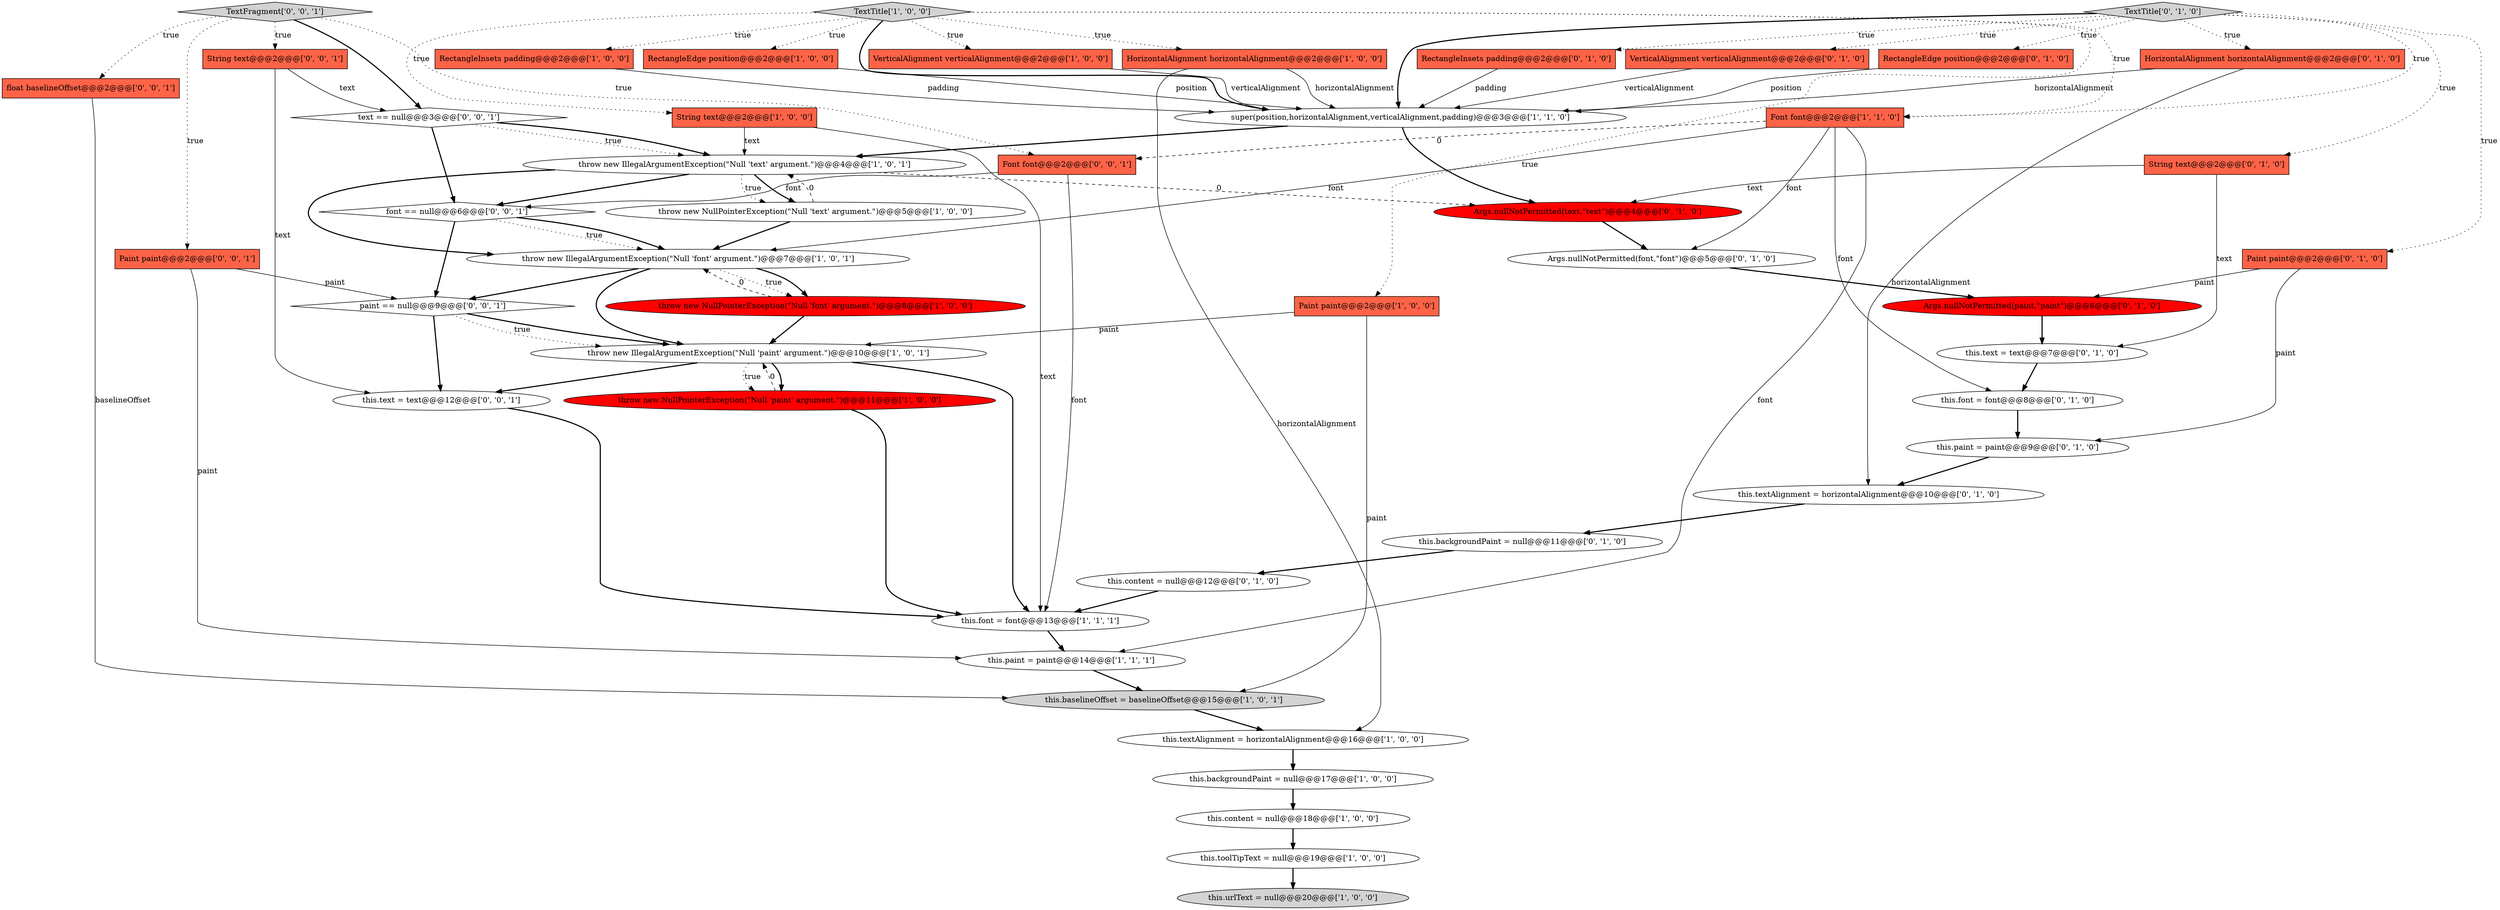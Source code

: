 digraph {
7 [style = filled, label = "TextTitle['1', '0', '0']", fillcolor = lightgray, shape = diamond image = "AAA0AAABBB1BBB"];
24 [style = filled, label = "HorizontalAlignment horizontalAlignment@@@2@@@['0', '1', '0']", fillcolor = tomato, shape = box image = "AAA0AAABBB2BBB"];
15 [style = filled, label = "throw new IllegalArgumentException(\"Null 'text' argument.\")@@@4@@@['1', '0', '1']", fillcolor = white, shape = ellipse image = "AAA0AAABBB1BBB"];
31 [style = filled, label = "RectangleInsets padding@@@2@@@['0', '1', '0']", fillcolor = tomato, shape = box image = "AAA0AAABBB2BBB"];
47 [style = filled, label = "Font font@@@2@@@['0', '0', '1']", fillcolor = tomato, shape = box image = "AAA0AAABBB3BBB"];
34 [style = filled, label = "this.textAlignment = horizontalAlignment@@@10@@@['0', '1', '0']", fillcolor = white, shape = ellipse image = "AAA0AAABBB2BBB"];
27 [style = filled, label = "this.paint = paint@@@9@@@['0', '1', '0']", fillcolor = white, shape = ellipse image = "AAA0AAABBB2BBB"];
18 [style = filled, label = "Font font@@@2@@@['1', '1', '0']", fillcolor = tomato, shape = box image = "AAA0AAABBB1BBB"];
19 [style = filled, label = "throw new IllegalArgumentException(\"Null 'paint' argument.\")@@@10@@@['1', '0', '1']", fillcolor = white, shape = ellipse image = "AAA0AAABBB1BBB"];
44 [style = filled, label = "font == null@@@6@@@['0', '0', '1']", fillcolor = white, shape = diamond image = "AAA0AAABBB3BBB"];
42 [style = filled, label = "Paint paint@@@2@@@['0', '0', '1']", fillcolor = tomato, shape = box image = "AAA0AAABBB3BBB"];
21 [style = filled, label = "this.baselineOffset = baselineOffset@@@15@@@['1', '0', '1']", fillcolor = lightgray, shape = ellipse image = "AAA0AAABBB1BBB"];
4 [style = filled, label = "this.toolTipText = null@@@19@@@['1', '0', '0']", fillcolor = white, shape = ellipse image = "AAA0AAABBB1BBB"];
16 [style = filled, label = "this.backgroundPaint = null@@@17@@@['1', '0', '0']", fillcolor = white, shape = ellipse image = "AAA0AAABBB1BBB"];
9 [style = filled, label = "HorizontalAlignment horizontalAlignment@@@2@@@['1', '0', '0']", fillcolor = tomato, shape = box image = "AAA0AAABBB1BBB"];
32 [style = filled, label = "Args.nullNotPermitted(text,\"text\")@@@4@@@['0', '1', '0']", fillcolor = red, shape = ellipse image = "AAA1AAABBB2BBB"];
3 [style = filled, label = "throw new NullPointerException(\"Null 'paint' argument.\")@@@11@@@['1', '0', '0']", fillcolor = red, shape = ellipse image = "AAA1AAABBB1BBB"];
41 [style = filled, label = "TextFragment['0', '0', '1']", fillcolor = lightgray, shape = diamond image = "AAA0AAABBB3BBB"];
45 [style = filled, label = "float baselineOffset@@@2@@@['0', '0', '1']", fillcolor = tomato, shape = box image = "AAA0AAABBB3BBB"];
26 [style = filled, label = "Paint paint@@@2@@@['0', '1', '0']", fillcolor = tomato, shape = box image = "AAA0AAABBB2BBB"];
11 [style = filled, label = "this.font = font@@@13@@@['1', '1', '1']", fillcolor = white, shape = ellipse image = "AAA0AAABBB1BBB"];
36 [style = filled, label = "Args.nullNotPermitted(paint,\"paint\")@@@6@@@['0', '1', '0']", fillcolor = red, shape = ellipse image = "AAA1AAABBB2BBB"];
22 [style = filled, label = "this.textAlignment = horizontalAlignment@@@16@@@['1', '0', '0']", fillcolor = white, shape = ellipse image = "AAA0AAABBB1BBB"];
29 [style = filled, label = "RectangleEdge position@@@2@@@['0', '1', '0']", fillcolor = tomato, shape = box image = "AAA0AAABBB2BBB"];
37 [style = filled, label = "Args.nullNotPermitted(font,\"font\")@@@5@@@['0', '1', '0']", fillcolor = white, shape = ellipse image = "AAA0AAABBB2BBB"];
39 [style = filled, label = "paint == null@@@9@@@['0', '0', '1']", fillcolor = white, shape = diamond image = "AAA0AAABBB3BBB"];
38 [style = filled, label = "this.backgroundPaint = null@@@11@@@['0', '1', '0']", fillcolor = white, shape = ellipse image = "AAA0AAABBB2BBB"];
46 [style = filled, label = "this.text = text@@@12@@@['0', '0', '1']", fillcolor = white, shape = ellipse image = "AAA0AAABBB3BBB"];
12 [style = filled, label = "Paint paint@@@2@@@['1', '0', '0']", fillcolor = tomato, shape = box image = "AAA0AAABBB1BBB"];
5 [style = filled, label = "throw new IllegalArgumentException(\"Null 'font' argument.\")@@@7@@@['1', '0', '1']", fillcolor = white, shape = ellipse image = "AAA0AAABBB1BBB"];
6 [style = filled, label = "this.urlText = null@@@20@@@['1', '0', '0']", fillcolor = lightgray, shape = ellipse image = "AAA0AAABBB1BBB"];
25 [style = filled, label = "this.text = text@@@7@@@['0', '1', '0']", fillcolor = white, shape = ellipse image = "AAA0AAABBB2BBB"];
17 [style = filled, label = "VerticalAlignment verticalAlignment@@@2@@@['1', '0', '0']", fillcolor = tomato, shape = box image = "AAA0AAABBB1BBB"];
30 [style = filled, label = "VerticalAlignment verticalAlignment@@@2@@@['0', '1', '0']", fillcolor = tomato, shape = box image = "AAA0AAABBB2BBB"];
1 [style = filled, label = "super(position,horizontalAlignment,verticalAlignment,padding)@@@3@@@['1', '1', '0']", fillcolor = white, shape = ellipse image = "AAA0AAABBB1BBB"];
28 [style = filled, label = "this.font = font@@@8@@@['0', '1', '0']", fillcolor = white, shape = ellipse image = "AAA0AAABBB2BBB"];
2 [style = filled, label = "throw new NullPointerException(\"Null 'font' argument.\")@@@8@@@['1', '0', '0']", fillcolor = red, shape = ellipse image = "AAA1AAABBB1BBB"];
13 [style = filled, label = "RectangleInsets padding@@@2@@@['1', '0', '0']", fillcolor = tomato, shape = box image = "AAA0AAABBB1BBB"];
20 [style = filled, label = "this.paint = paint@@@14@@@['1', '1', '1']", fillcolor = white, shape = ellipse image = "AAA0AAABBB1BBB"];
8 [style = filled, label = "RectangleEdge position@@@2@@@['1', '0', '0']", fillcolor = tomato, shape = box image = "AAA0AAABBB1BBB"];
43 [style = filled, label = "text == null@@@3@@@['0', '0', '1']", fillcolor = white, shape = diamond image = "AAA0AAABBB3BBB"];
23 [style = filled, label = "String text@@@2@@@['0', '1', '0']", fillcolor = tomato, shape = box image = "AAA0AAABBB2BBB"];
33 [style = filled, label = "TextTitle['0', '1', '0']", fillcolor = lightgray, shape = diamond image = "AAA0AAABBB2BBB"];
40 [style = filled, label = "String text@@@2@@@['0', '0', '1']", fillcolor = tomato, shape = box image = "AAA0AAABBB3BBB"];
0 [style = filled, label = "this.content = null@@@18@@@['1', '0', '0']", fillcolor = white, shape = ellipse image = "AAA0AAABBB1BBB"];
14 [style = filled, label = "throw new NullPointerException(\"Null 'text' argument.\")@@@5@@@['1', '0', '0']", fillcolor = white, shape = ellipse image = "AAA0AAABBB1BBB"];
35 [style = filled, label = "this.content = null@@@12@@@['0', '1', '0']", fillcolor = white, shape = ellipse image = "AAA0AAABBB2BBB"];
10 [style = filled, label = "String text@@@2@@@['1', '0', '0']", fillcolor = tomato, shape = box image = "AAA0AAABBB1BBB"];
39->19 [style = bold, label=""];
16->0 [style = bold, label=""];
32->37 [style = bold, label=""];
29->1 [style = solid, label="position"];
26->27 [style = solid, label="paint"];
12->19 [style = solid, label="paint"];
19->11 [style = bold, label=""];
33->26 [style = dotted, label="true"];
41->40 [style = dotted, label="true"];
23->25 [style = solid, label="text"];
42->39 [style = solid, label="paint"];
41->42 [style = dotted, label="true"];
43->44 [style = bold, label=""];
19->3 [style = bold, label=""];
25->28 [style = bold, label=""];
7->1 [style = bold, label=""];
7->10 [style = dotted, label="true"];
37->36 [style = bold, label=""];
5->39 [style = bold, label=""];
7->13 [style = dotted, label="true"];
3->11 [style = bold, label=""];
13->1 [style = solid, label="padding"];
15->14 [style = dotted, label="true"];
44->5 [style = dotted, label="true"];
14->15 [style = dashed, label="0"];
7->12 [style = dotted, label="true"];
18->28 [style = solid, label="font"];
2->5 [style = dashed, label="0"];
24->1 [style = solid, label="horizontalAlignment"];
36->25 [style = bold, label=""];
21->22 [style = bold, label=""];
19->3 [style = dotted, label="true"];
33->18 [style = dotted, label="true"];
42->20 [style = solid, label="paint"];
1->32 [style = bold, label=""];
19->46 [style = bold, label=""];
34->38 [style = bold, label=""];
38->35 [style = bold, label=""];
30->1 [style = solid, label="verticalAlignment"];
7->8 [style = dotted, label="true"];
7->17 [style = dotted, label="true"];
41->43 [style = bold, label=""];
33->31 [style = dotted, label="true"];
39->46 [style = bold, label=""];
15->14 [style = bold, label=""];
22->16 [style = bold, label=""];
8->1 [style = solid, label="position"];
15->44 [style = bold, label=""];
15->32 [style = dashed, label="0"];
47->11 [style = solid, label="font"];
5->19 [style = bold, label=""];
18->37 [style = solid, label="font"];
27->34 [style = bold, label=""];
12->21 [style = solid, label="paint"];
41->47 [style = dotted, label="true"];
7->18 [style = dotted, label="true"];
33->29 [style = dotted, label="true"];
33->24 [style = dotted, label="true"];
10->11 [style = solid, label="text"];
17->1 [style = solid, label="verticalAlignment"];
9->1 [style = solid, label="horizontalAlignment"];
44->5 [style = bold, label=""];
31->1 [style = solid, label="padding"];
5->2 [style = dotted, label="true"];
14->5 [style = bold, label=""];
24->34 [style = solid, label="horizontalAlignment"];
11->20 [style = bold, label=""];
18->20 [style = solid, label="font"];
18->47 [style = dashed, label="0"];
2->19 [style = bold, label=""];
40->46 [style = solid, label="text"];
40->43 [style = solid, label="text"];
4->6 [style = bold, label=""];
39->19 [style = dotted, label="true"];
43->15 [style = dotted, label="true"];
1->15 [style = bold, label=""];
26->36 [style = solid, label="paint"];
10->15 [style = solid, label="text"];
33->1 [style = bold, label=""];
7->9 [style = dotted, label="true"];
44->39 [style = bold, label=""];
18->5 [style = solid, label="font"];
33->30 [style = dotted, label="true"];
41->45 [style = dotted, label="true"];
15->5 [style = bold, label=""];
46->11 [style = bold, label=""];
9->22 [style = solid, label="horizontalAlignment"];
3->19 [style = dashed, label="0"];
20->21 [style = bold, label=""];
47->44 [style = solid, label="font"];
5->2 [style = bold, label=""];
33->23 [style = dotted, label="true"];
45->21 [style = solid, label="baselineOffset"];
43->15 [style = bold, label=""];
0->4 [style = bold, label=""];
35->11 [style = bold, label=""];
28->27 [style = bold, label=""];
23->32 [style = solid, label="text"];
}
